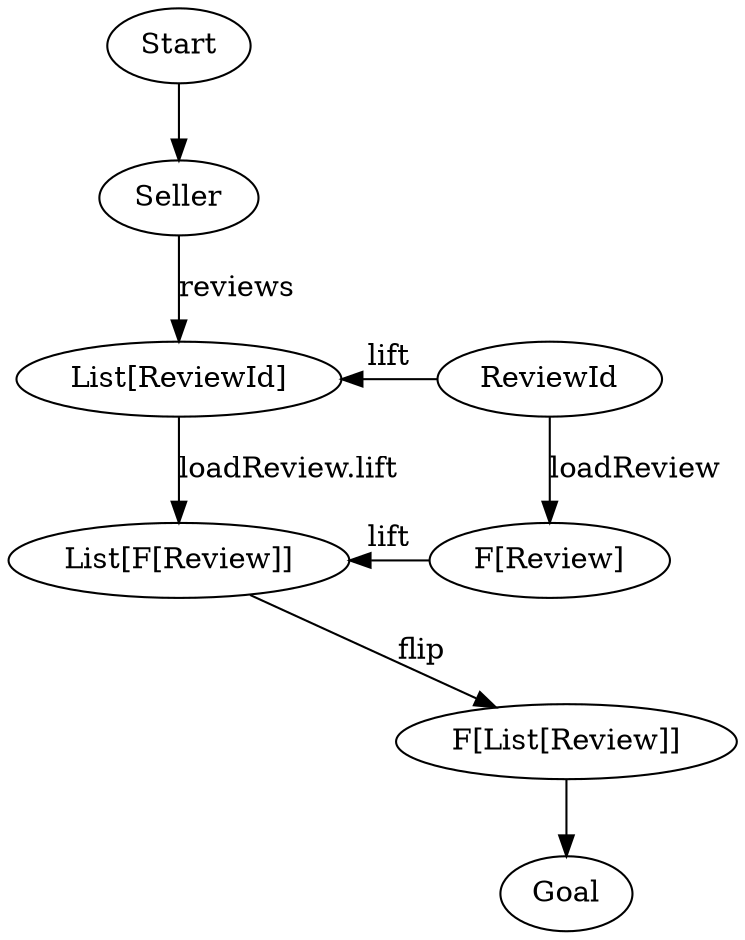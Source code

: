 digraph {
    Start[class="extremity"]
    Goal[class="extremity"]

    Seller[group="middle" class="start,disabled"]
    ListUUID[label="List[ReviewId]" group="middle" class="disabled"]
    ListFReview[label="List[F[Review]]" group="middle" class="disabled"]
    FListReview[label="F[List[Review]]" group="lower" class="goal"]
    ListReview[label="List[Review]" group="middle" style="invis"]

    UUID[label="ReviewId" group="lower" class="disabled"]
    FReview[label="F[Review]" group="lower" class="disabled"]

    {
        rank=same
        ListUUID -> UUID[class="required,disabled" label="lift" dir="back"]
    }

    {
        rank=same
        ListFReview -> FReview[class="required,disabled" label="lift" dir="back"]
    }

    {
        rank=same
        ListReview -> FListReview[style="invis"]
    }

    Start -> Seller[class="start,disabled"]
    FListReview -> Goal[class="goal"]
    UUID -> FReview[label="loadReview" class="required,disabled"]
    Seller -> ListUUID[label="reviews" class="disabled"]
    ListUUID -> ListFReview[label="loadReview.lift" class="disabled"]
    ListFReview -> ListReview[style="invis" style="invis"]
    ListFReview -> FListReview[label="flip" class="disabled"]
}
